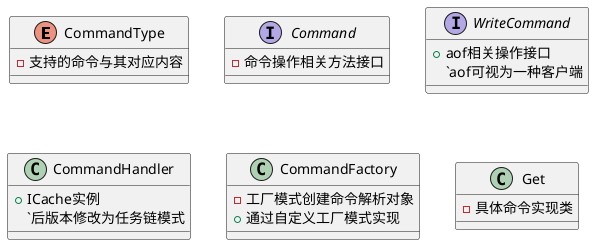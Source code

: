 @startuml
enum CommandType {
    -支持的命令与其对应内容
}
interface Command {
    -命令操作相关方法接口
}
interface WriteCommand {
    +aof相关操作接口
    `aof可视为一种客户端
}
class CommandHandler {
    +ICache实例
    `后版本修改为任务链模式
}
class CommandFactory {
    -工厂模式创建命令解析对象
    +通过自定义工厂模式实现
}
class Get {
    -具体命令实现类
}
@enduml
